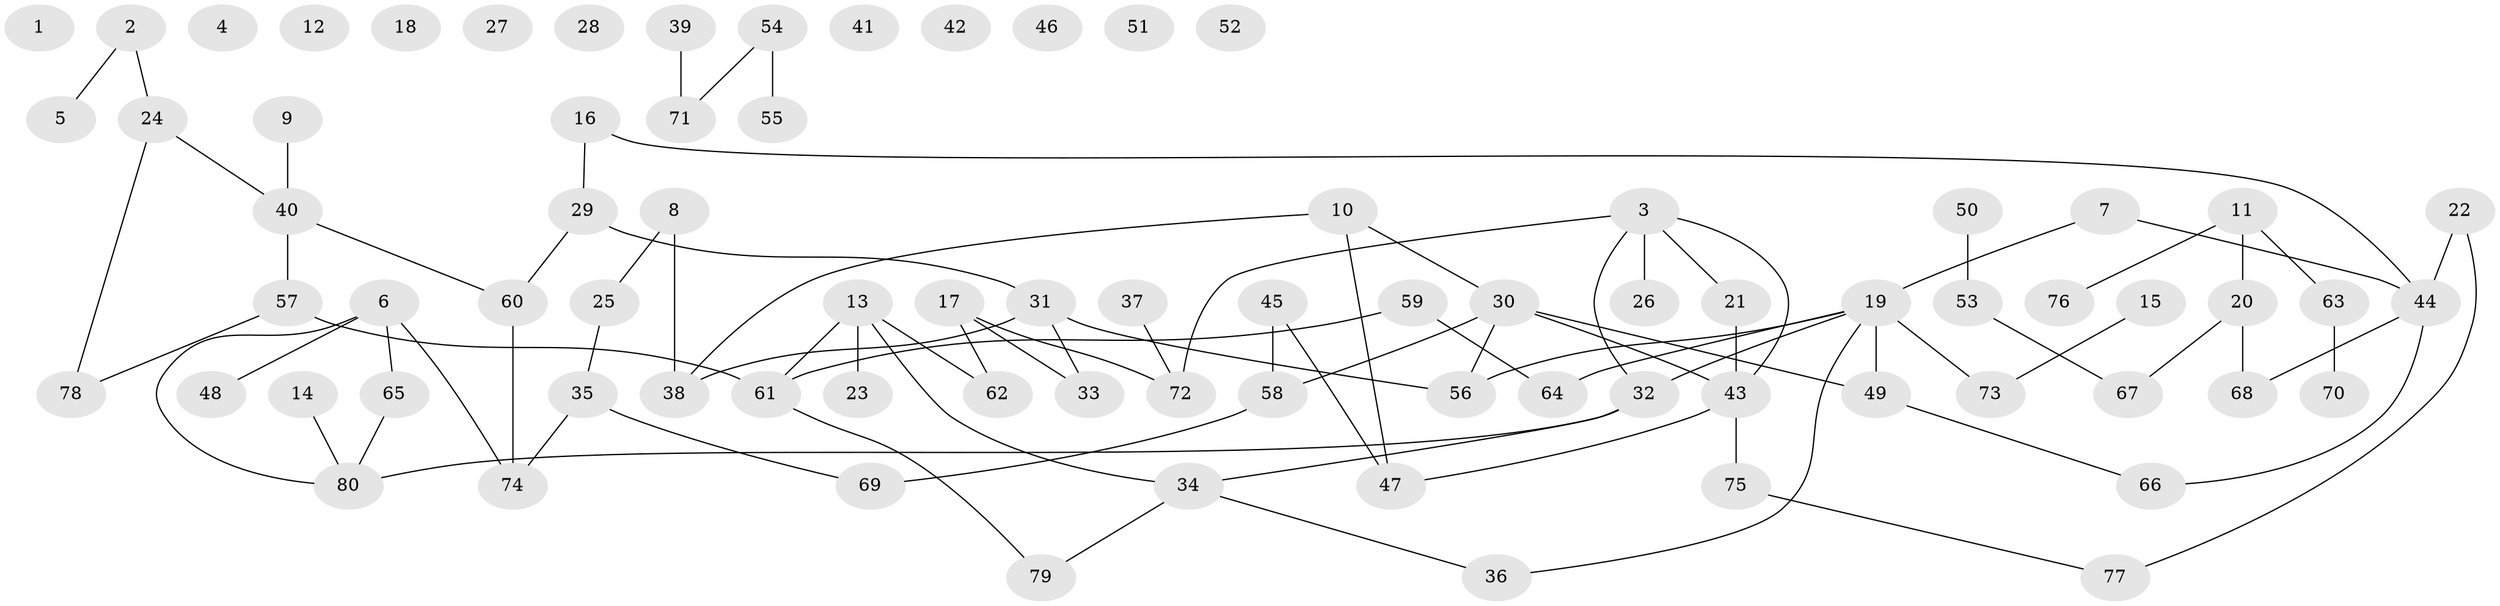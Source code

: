 // coarse degree distribution, {0: 0.2037037037037037, 3: 0.16666666666666666, 4: 0.09259259259259259, 1: 0.2037037037037037, 2: 0.2037037037037037, 5: 0.09259259259259259, 6: 0.018518518518518517, 7: 0.018518518518518517}
// Generated by graph-tools (version 1.1) at 2025/41/03/06/25 10:41:24]
// undirected, 80 vertices, 87 edges
graph export_dot {
graph [start="1"]
  node [color=gray90,style=filled];
  1;
  2;
  3;
  4;
  5;
  6;
  7;
  8;
  9;
  10;
  11;
  12;
  13;
  14;
  15;
  16;
  17;
  18;
  19;
  20;
  21;
  22;
  23;
  24;
  25;
  26;
  27;
  28;
  29;
  30;
  31;
  32;
  33;
  34;
  35;
  36;
  37;
  38;
  39;
  40;
  41;
  42;
  43;
  44;
  45;
  46;
  47;
  48;
  49;
  50;
  51;
  52;
  53;
  54;
  55;
  56;
  57;
  58;
  59;
  60;
  61;
  62;
  63;
  64;
  65;
  66;
  67;
  68;
  69;
  70;
  71;
  72;
  73;
  74;
  75;
  76;
  77;
  78;
  79;
  80;
  2 -- 5;
  2 -- 24;
  3 -- 21;
  3 -- 26;
  3 -- 32;
  3 -- 43;
  3 -- 72;
  6 -- 48;
  6 -- 65;
  6 -- 74;
  6 -- 80;
  7 -- 19;
  7 -- 44;
  8 -- 25;
  8 -- 38;
  9 -- 40;
  10 -- 30;
  10 -- 38;
  10 -- 47;
  11 -- 20;
  11 -- 63;
  11 -- 76;
  13 -- 23;
  13 -- 34;
  13 -- 61;
  13 -- 62;
  14 -- 80;
  15 -- 73;
  16 -- 29;
  16 -- 44;
  17 -- 33;
  17 -- 62;
  17 -- 72;
  19 -- 32;
  19 -- 36;
  19 -- 49;
  19 -- 56;
  19 -- 64;
  19 -- 73;
  20 -- 67;
  20 -- 68;
  21 -- 43;
  22 -- 44;
  22 -- 77;
  24 -- 40;
  24 -- 78;
  25 -- 35;
  29 -- 31;
  29 -- 60;
  30 -- 43;
  30 -- 49;
  30 -- 56;
  30 -- 58;
  31 -- 33;
  31 -- 38;
  31 -- 56;
  32 -- 34;
  32 -- 80;
  34 -- 36;
  34 -- 79;
  35 -- 69;
  35 -- 74;
  37 -- 72;
  39 -- 71;
  40 -- 57;
  40 -- 60;
  43 -- 47;
  43 -- 75;
  44 -- 66;
  44 -- 68;
  45 -- 47;
  45 -- 58;
  49 -- 66;
  50 -- 53;
  53 -- 67;
  54 -- 55;
  54 -- 71;
  57 -- 61;
  57 -- 78;
  58 -- 69;
  59 -- 61;
  59 -- 64;
  60 -- 74;
  61 -- 79;
  63 -- 70;
  65 -- 80;
  75 -- 77;
}

